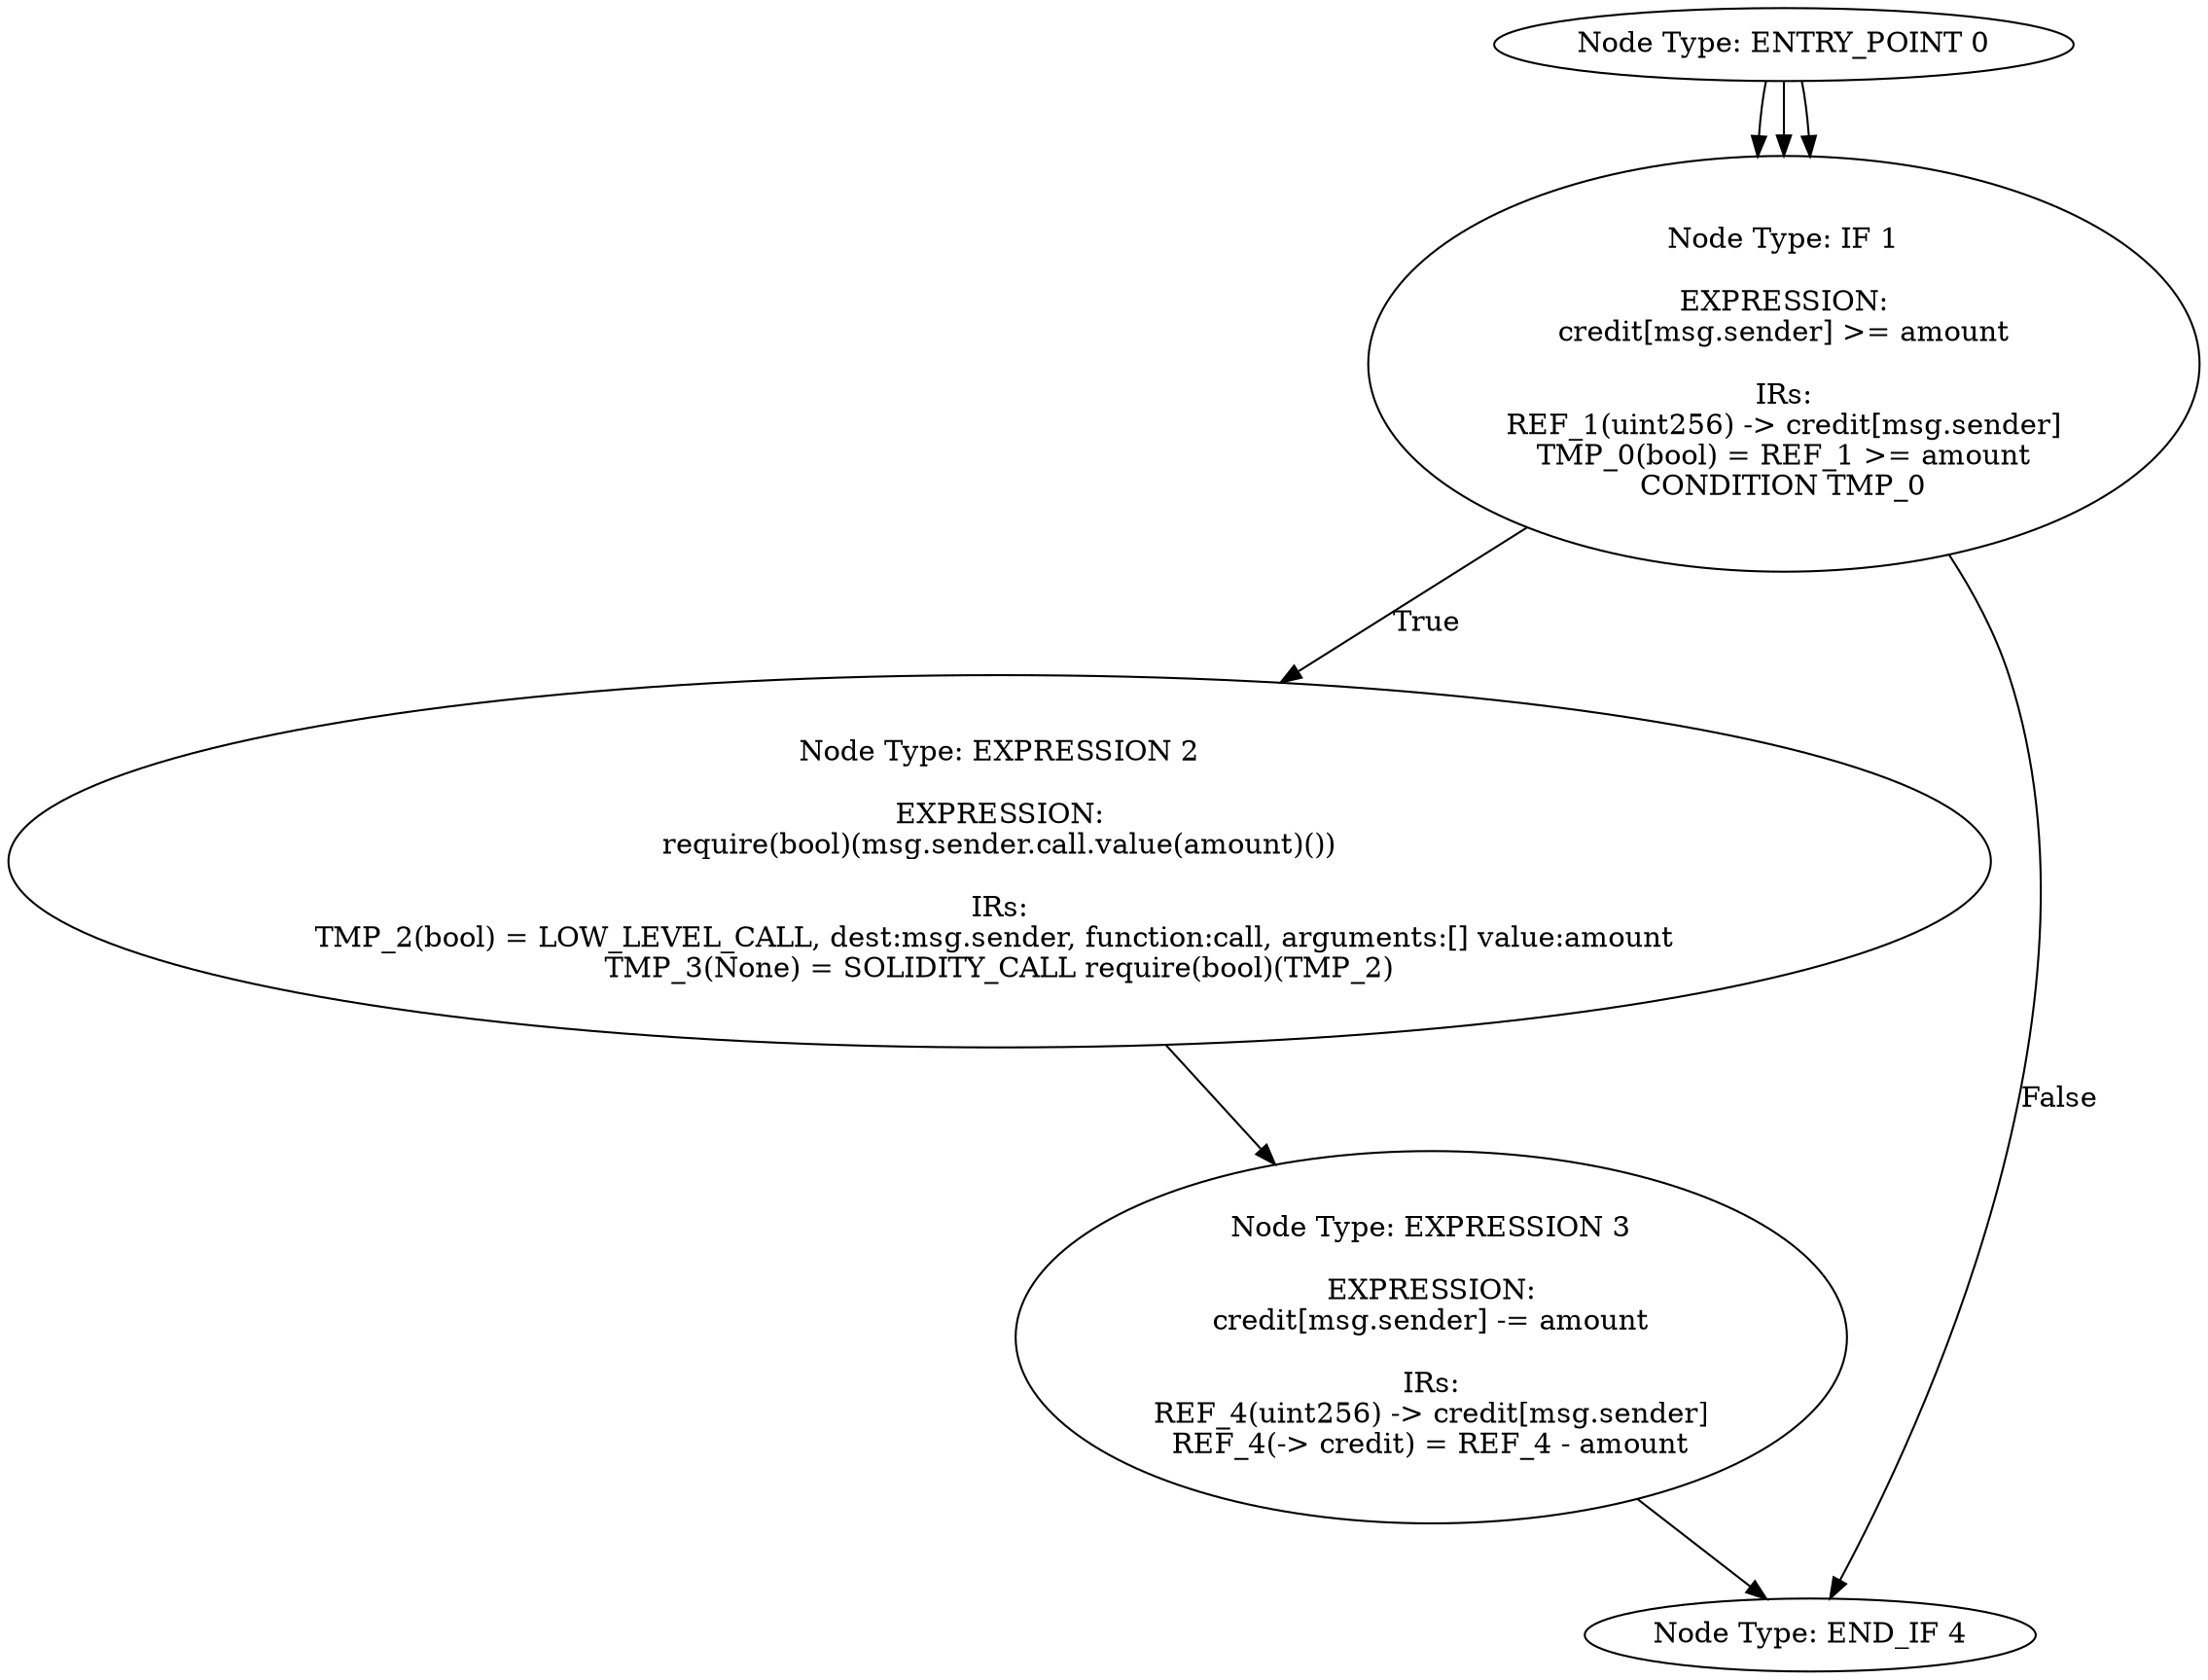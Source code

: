 digraph CFG {
0[label="Node Type: ENTRY_POINT 0
"];
0->1;
1[label="Node Type: EXPRESSION 1

EXPRESSION:
credit[to] += msg.value

IRs:
REF_0(uint256) -> credit[to]
REF_0(-> credit) = REF_0 + msg.value"];
0[label="Node Type: ENTRY_POINT 0
"];
0->1;
1[label="Node Type: RETURN 1

EXPRESSION:
credit[to]

IRs:
REF_5(uint256) -> credit[to]
RETURN REF_5"];
0[label="Node Type: ENTRY_POINT 0
"];
0->1;
1[label="Node Type: IF 1

EXPRESSION:
credit[msg.sender] >= amount

IRs:
REF_1(uint256) -> credit[msg.sender]
TMP_0(bool) = REF_1 >= amount
CONDITION TMP_0"];
1->2[label="True"];
1->4[label="False"];
2[label="Node Type: EXPRESSION 2

EXPRESSION:
require(bool)(msg.sender.call.value(amount)())

IRs:
TMP_2(bool) = LOW_LEVEL_CALL, dest:msg.sender, function:call, arguments:[] value:amount 
TMP_3(None) = SOLIDITY_CALL require(bool)(TMP_2)"];
2->3;
3[label="Node Type: EXPRESSION 3

EXPRESSION:
credit[msg.sender] -= amount

IRs:
REF_4(uint256) -> credit[msg.sender]
REF_4(-> credit) = REF_4 - amount"];
3->4;
4[label="Node Type: END_IF 4
"];
}
